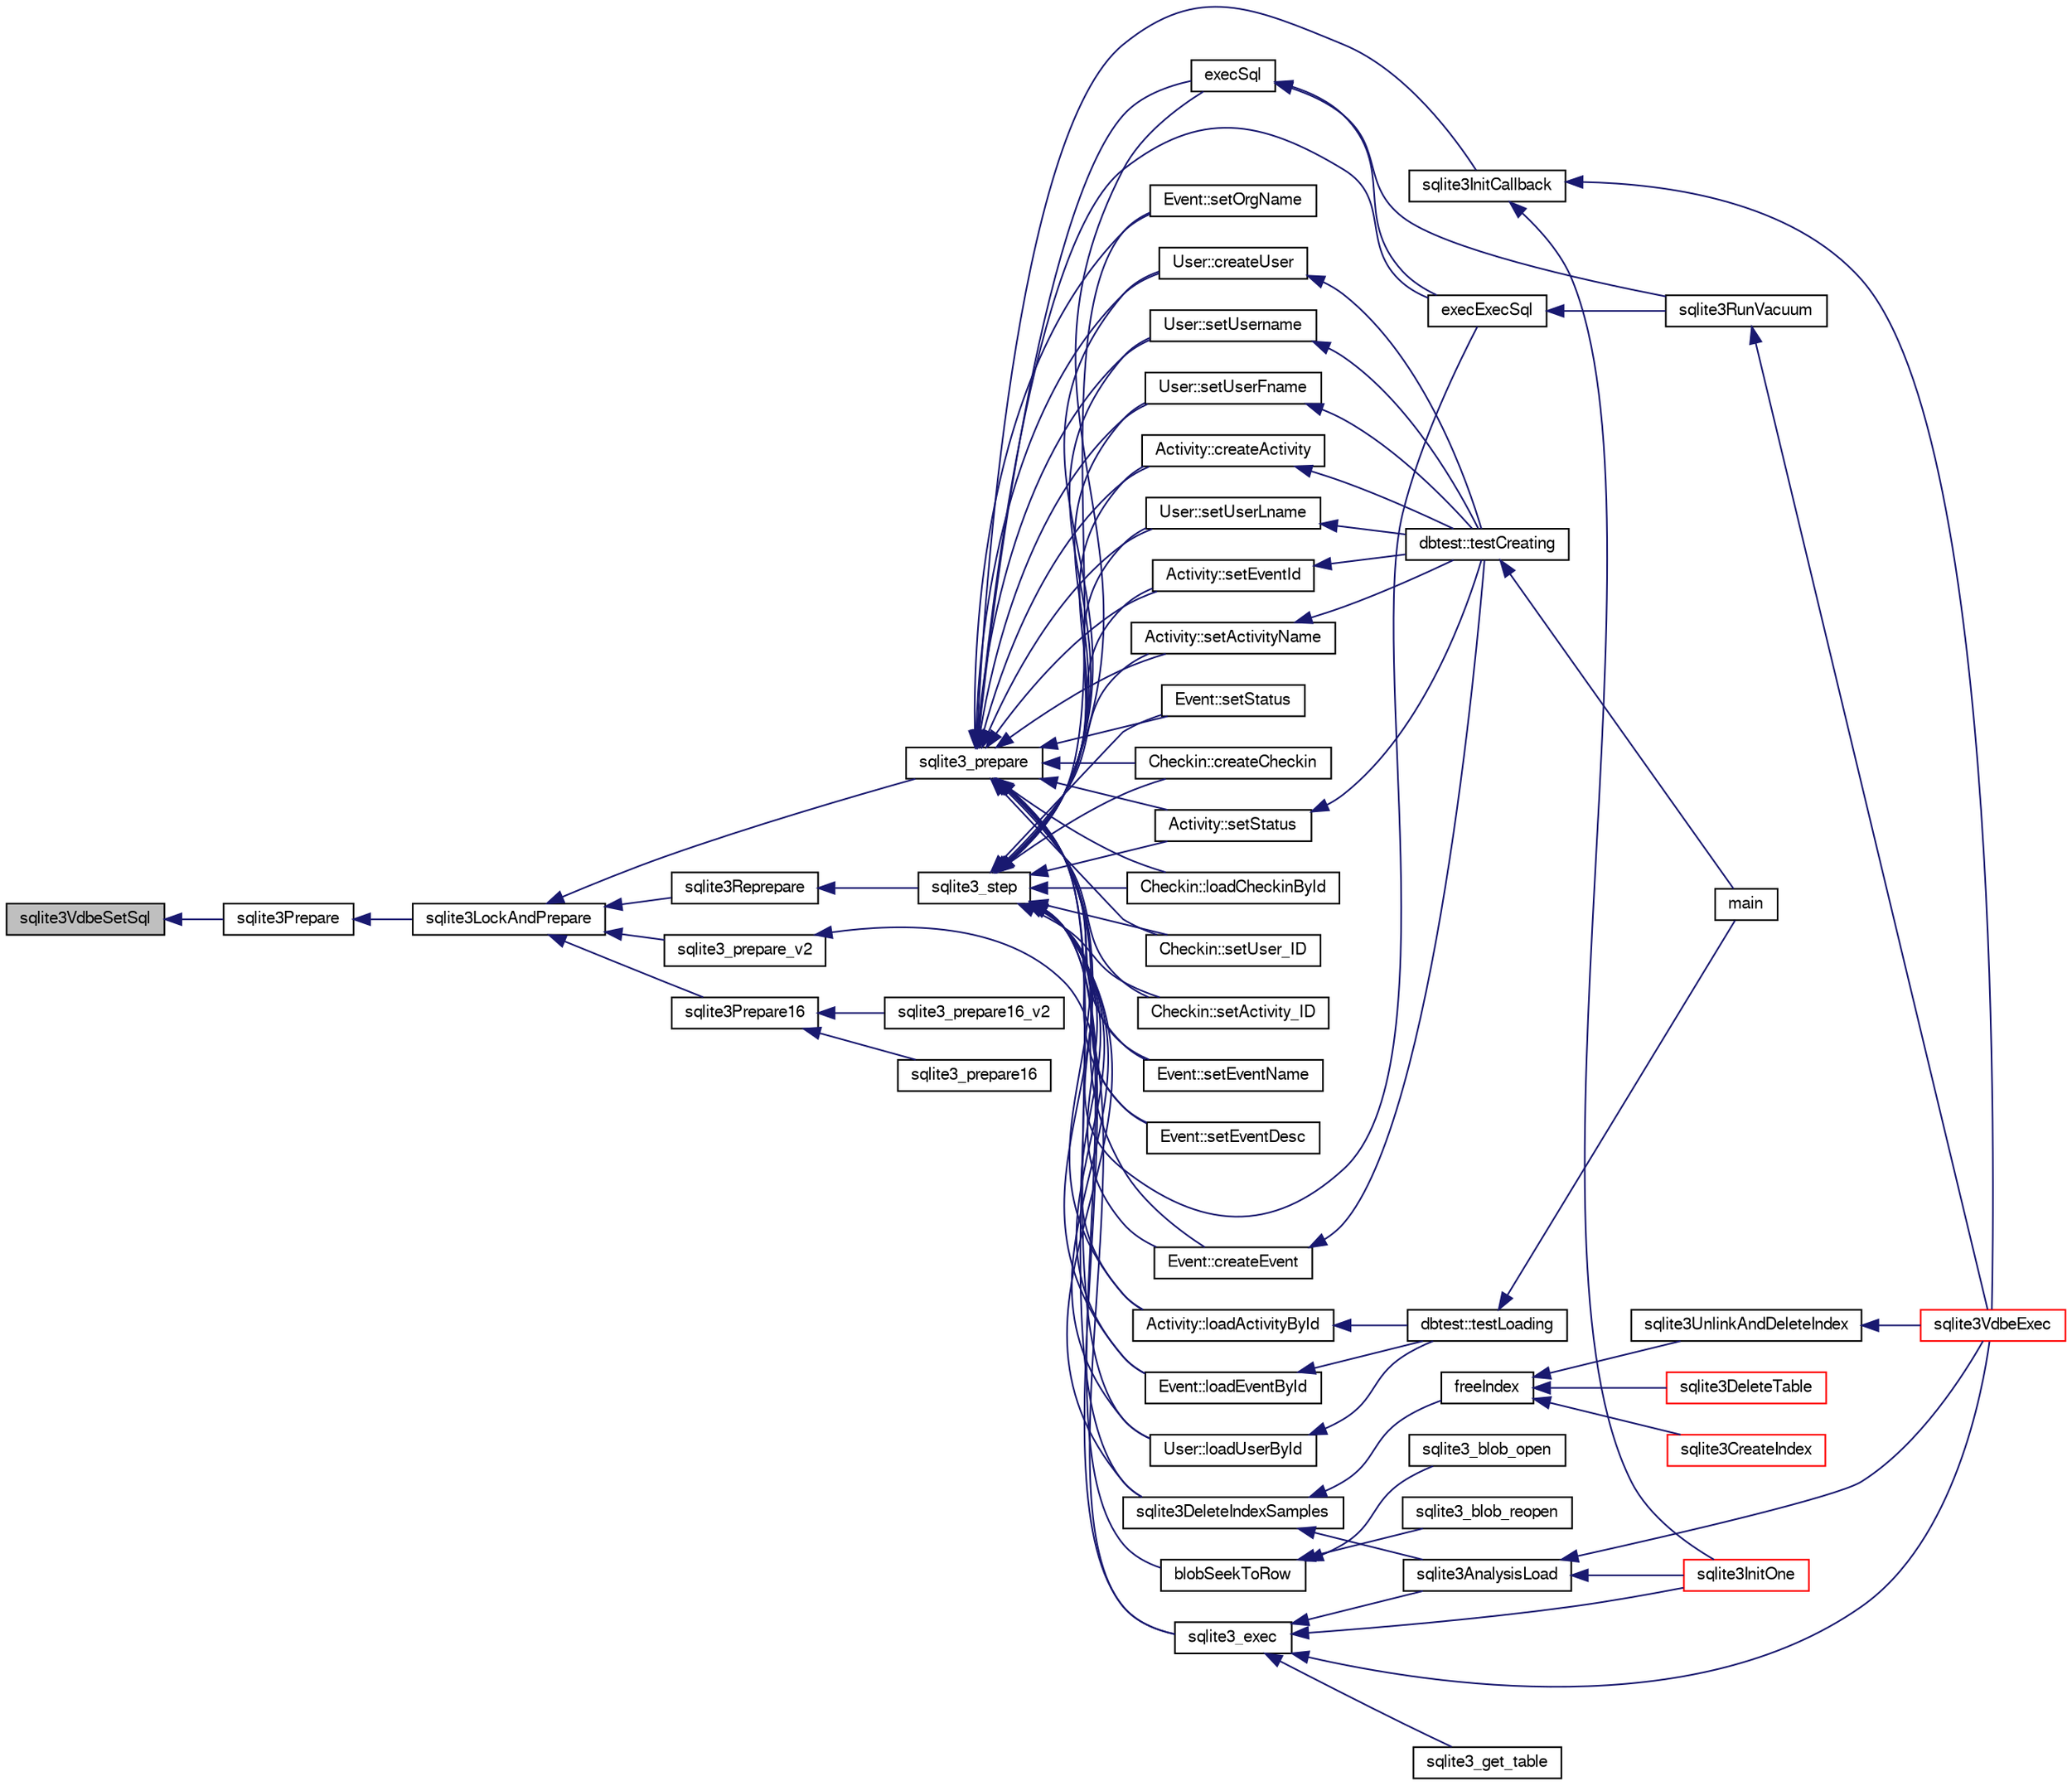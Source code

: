 digraph "sqlite3VdbeSetSql"
{
  edge [fontname="FreeSans",fontsize="10",labelfontname="FreeSans",labelfontsize="10"];
  node [fontname="FreeSans",fontsize="10",shape=record];
  rankdir="LR";
  Node791497 [label="sqlite3VdbeSetSql",height=0.2,width=0.4,color="black", fillcolor="grey75", style="filled", fontcolor="black"];
  Node791497 -> Node791498 [dir="back",color="midnightblue",fontsize="10",style="solid",fontname="FreeSans"];
  Node791498 [label="sqlite3Prepare",height=0.2,width=0.4,color="black", fillcolor="white", style="filled",URL="$sqlite3_8c.html#acb25890858d0bf4b12eb7aae569f0c7b"];
  Node791498 -> Node791499 [dir="back",color="midnightblue",fontsize="10",style="solid",fontname="FreeSans"];
  Node791499 [label="sqlite3LockAndPrepare",height=0.2,width=0.4,color="black", fillcolor="white", style="filled",URL="$sqlite3_8c.html#a5db1ec5589aa2b02c6d979211a8789bd"];
  Node791499 -> Node791500 [dir="back",color="midnightblue",fontsize="10",style="solid",fontname="FreeSans"];
  Node791500 [label="sqlite3Reprepare",height=0.2,width=0.4,color="black", fillcolor="white", style="filled",URL="$sqlite3_8c.html#a7e2f7299cc947d07e782f6ac561fa937"];
  Node791500 -> Node791501 [dir="back",color="midnightblue",fontsize="10",style="solid",fontname="FreeSans"];
  Node791501 [label="sqlite3_step",height=0.2,width=0.4,color="black", fillcolor="white", style="filled",URL="$sqlite3_8h.html#ac1e491ce36b7471eb28387f7d3c74334"];
  Node791501 -> Node791502 [dir="back",color="midnightblue",fontsize="10",style="solid",fontname="FreeSans"];
  Node791502 [label="Activity::createActivity",height=0.2,width=0.4,color="black", fillcolor="white", style="filled",URL="$classActivity.html#a813cc5e52c14ab49b39014c134e3425b"];
  Node791502 -> Node791503 [dir="back",color="midnightblue",fontsize="10",style="solid",fontname="FreeSans"];
  Node791503 [label="dbtest::testCreating",height=0.2,width=0.4,color="black", fillcolor="white", style="filled",URL="$classdbtest.html#a8193e88a7df657069c8a6bd09c8243b7"];
  Node791503 -> Node791504 [dir="back",color="midnightblue",fontsize="10",style="solid",fontname="FreeSans"];
  Node791504 [label="main",height=0.2,width=0.4,color="black", fillcolor="white", style="filled",URL="$test_8cpp.html#ae66f6b31b5ad750f1fe042a706a4e3d4"];
  Node791501 -> Node791505 [dir="back",color="midnightblue",fontsize="10",style="solid",fontname="FreeSans"];
  Node791505 [label="Activity::loadActivityById",height=0.2,width=0.4,color="black", fillcolor="white", style="filled",URL="$classActivity.html#abe4ffb4f08a47212ebf9013259d9e7fd"];
  Node791505 -> Node791506 [dir="back",color="midnightblue",fontsize="10",style="solid",fontname="FreeSans"];
  Node791506 [label="dbtest::testLoading",height=0.2,width=0.4,color="black", fillcolor="white", style="filled",URL="$classdbtest.html#a6f98d82a2c8e2b9040848763504ddae1"];
  Node791506 -> Node791504 [dir="back",color="midnightblue",fontsize="10",style="solid",fontname="FreeSans"];
  Node791501 -> Node791507 [dir="back",color="midnightblue",fontsize="10",style="solid",fontname="FreeSans"];
  Node791507 [label="Activity::setEventId",height=0.2,width=0.4,color="black", fillcolor="white", style="filled",URL="$classActivity.html#adb1d0fd0d08f473e068f0a4086bfa9ca"];
  Node791507 -> Node791503 [dir="back",color="midnightblue",fontsize="10",style="solid",fontname="FreeSans"];
  Node791501 -> Node791508 [dir="back",color="midnightblue",fontsize="10",style="solid",fontname="FreeSans"];
  Node791508 [label="Activity::setActivityName",height=0.2,width=0.4,color="black", fillcolor="white", style="filled",URL="$classActivity.html#a62dc3737b33915a36086f9dd26d16a81"];
  Node791508 -> Node791503 [dir="back",color="midnightblue",fontsize="10",style="solid",fontname="FreeSans"];
  Node791501 -> Node791509 [dir="back",color="midnightblue",fontsize="10",style="solid",fontname="FreeSans"];
  Node791509 [label="Activity::setStatus",height=0.2,width=0.4,color="black", fillcolor="white", style="filled",URL="$classActivity.html#af618135a7738f4d2a7ee147a8ef912ea"];
  Node791509 -> Node791503 [dir="back",color="midnightblue",fontsize="10",style="solid",fontname="FreeSans"];
  Node791501 -> Node791510 [dir="back",color="midnightblue",fontsize="10",style="solid",fontname="FreeSans"];
  Node791510 [label="Checkin::createCheckin",height=0.2,width=0.4,color="black", fillcolor="white", style="filled",URL="$classCheckin.html#a4e40acdf7fff0e607f6de4f24f3a163c"];
  Node791501 -> Node791511 [dir="back",color="midnightblue",fontsize="10",style="solid",fontname="FreeSans"];
  Node791511 [label="Checkin::loadCheckinById",height=0.2,width=0.4,color="black", fillcolor="white", style="filled",URL="$classCheckin.html#a3461f70ea6c68475225f2a07f78a21e0"];
  Node791501 -> Node791512 [dir="back",color="midnightblue",fontsize="10",style="solid",fontname="FreeSans"];
  Node791512 [label="Checkin::setUser_ID",height=0.2,width=0.4,color="black", fillcolor="white", style="filled",URL="$classCheckin.html#a76ab640f4f912876dbebf183db5359c6"];
  Node791501 -> Node791513 [dir="back",color="midnightblue",fontsize="10",style="solid",fontname="FreeSans"];
  Node791513 [label="Checkin::setActivity_ID",height=0.2,width=0.4,color="black", fillcolor="white", style="filled",URL="$classCheckin.html#ab2ff3ec2604ec73a42af25874a00b232"];
  Node791501 -> Node791514 [dir="back",color="midnightblue",fontsize="10",style="solid",fontname="FreeSans"];
  Node791514 [label="Event::createEvent",height=0.2,width=0.4,color="black", fillcolor="white", style="filled",URL="$classEvent.html#a77adb9f4a46ffb32c2d931f0691f5903"];
  Node791514 -> Node791503 [dir="back",color="midnightblue",fontsize="10",style="solid",fontname="FreeSans"];
  Node791501 -> Node791515 [dir="back",color="midnightblue",fontsize="10",style="solid",fontname="FreeSans"];
  Node791515 [label="Event::loadEventById",height=0.2,width=0.4,color="black", fillcolor="white", style="filled",URL="$classEvent.html#afa66cea33f722dbeecb69cc98fdea055"];
  Node791515 -> Node791506 [dir="back",color="midnightblue",fontsize="10",style="solid",fontname="FreeSans"];
  Node791501 -> Node791516 [dir="back",color="midnightblue",fontsize="10",style="solid",fontname="FreeSans"];
  Node791516 [label="Event::setEventName",height=0.2,width=0.4,color="black", fillcolor="white", style="filled",URL="$classEvent.html#a10596b6ca077df05184e30d62b08729d"];
  Node791501 -> Node791517 [dir="back",color="midnightblue",fontsize="10",style="solid",fontname="FreeSans"];
  Node791517 [label="Event::setEventDesc",height=0.2,width=0.4,color="black", fillcolor="white", style="filled",URL="$classEvent.html#ae36b8377dcae792f1c5c4726024c981b"];
  Node791501 -> Node791518 [dir="back",color="midnightblue",fontsize="10",style="solid",fontname="FreeSans"];
  Node791518 [label="Event::setOrgName",height=0.2,width=0.4,color="black", fillcolor="white", style="filled",URL="$classEvent.html#a19aac0f776bd764563a54977656cf680"];
  Node791501 -> Node791519 [dir="back",color="midnightblue",fontsize="10",style="solid",fontname="FreeSans"];
  Node791519 [label="Event::setStatus",height=0.2,width=0.4,color="black", fillcolor="white", style="filled",URL="$classEvent.html#ab0a6b9285af0f4172eb841e2b80f8972"];
  Node791501 -> Node791520 [dir="back",color="midnightblue",fontsize="10",style="solid",fontname="FreeSans"];
  Node791520 [label="blobSeekToRow",height=0.2,width=0.4,color="black", fillcolor="white", style="filled",URL="$sqlite3_8c.html#afff57e13332b98c8a44a7cebe38962ab"];
  Node791520 -> Node791521 [dir="back",color="midnightblue",fontsize="10",style="solid",fontname="FreeSans"];
  Node791521 [label="sqlite3_blob_open",height=0.2,width=0.4,color="black", fillcolor="white", style="filled",URL="$sqlite3_8h.html#adb8ad839a5bdd62a43785132bc7dd518"];
  Node791520 -> Node791522 [dir="back",color="midnightblue",fontsize="10",style="solid",fontname="FreeSans"];
  Node791522 [label="sqlite3_blob_reopen",height=0.2,width=0.4,color="black", fillcolor="white", style="filled",URL="$sqlite3_8h.html#abc77c24fdc0150138490359a94360f7e"];
  Node791501 -> Node791523 [dir="back",color="midnightblue",fontsize="10",style="solid",fontname="FreeSans"];
  Node791523 [label="sqlite3DeleteIndexSamples",height=0.2,width=0.4,color="black", fillcolor="white", style="filled",URL="$sqlite3_8c.html#aaeda0302fbf61397ec009f65bed047ef"];
  Node791523 -> Node791524 [dir="back",color="midnightblue",fontsize="10",style="solid",fontname="FreeSans"];
  Node791524 [label="sqlite3AnalysisLoad",height=0.2,width=0.4,color="black", fillcolor="white", style="filled",URL="$sqlite3_8c.html#a48a2301c27e1d3d68708b9b8761b5a01"];
  Node791524 -> Node791525 [dir="back",color="midnightblue",fontsize="10",style="solid",fontname="FreeSans"];
  Node791525 [label="sqlite3VdbeExec",height=0.2,width=0.4,color="red", fillcolor="white", style="filled",URL="$sqlite3_8c.html#a8ce40a614bdc56719c4d642b1e4dfb21"];
  Node791524 -> Node791527 [dir="back",color="midnightblue",fontsize="10",style="solid",fontname="FreeSans"];
  Node791527 [label="sqlite3InitOne",height=0.2,width=0.4,color="red", fillcolor="white", style="filled",URL="$sqlite3_8c.html#ac4318b25df65269906b0379251fe9b85"];
  Node791523 -> Node791628 [dir="back",color="midnightblue",fontsize="10",style="solid",fontname="FreeSans"];
  Node791628 [label="freeIndex",height=0.2,width=0.4,color="black", fillcolor="white", style="filled",URL="$sqlite3_8c.html#a00907c99c18d5bcb9d0b38c077146c31"];
  Node791628 -> Node791629 [dir="back",color="midnightblue",fontsize="10",style="solid",fontname="FreeSans"];
  Node791629 [label="sqlite3UnlinkAndDeleteIndex",height=0.2,width=0.4,color="black", fillcolor="white", style="filled",URL="$sqlite3_8c.html#a889f2dcb438c56db37a6d61e9f25e244"];
  Node791629 -> Node791525 [dir="back",color="midnightblue",fontsize="10",style="solid",fontname="FreeSans"];
  Node791628 -> Node791630 [dir="back",color="midnightblue",fontsize="10",style="solid",fontname="FreeSans"];
  Node791630 [label="sqlite3DeleteTable",height=0.2,width=0.4,color="red", fillcolor="white", style="filled",URL="$sqlite3_8c.html#a7fd3d507375a381a3807f92735318973"];
  Node791628 -> Node791540 [dir="back",color="midnightblue",fontsize="10",style="solid",fontname="FreeSans"];
  Node791540 [label="sqlite3CreateIndex",height=0.2,width=0.4,color="red", fillcolor="white", style="filled",URL="$sqlite3_8c.html#a8dbe5e590ab6c58a8c45f34f7c81e825"];
  Node791501 -> Node791711 [dir="back",color="midnightblue",fontsize="10",style="solid",fontname="FreeSans"];
  Node791711 [label="sqlite3_exec",height=0.2,width=0.4,color="black", fillcolor="white", style="filled",URL="$sqlite3_8h.html#a97487ec8150e0bcc8fa392ab8f0e24db"];
  Node791711 -> Node791525 [dir="back",color="midnightblue",fontsize="10",style="solid",fontname="FreeSans"];
  Node791711 -> Node791524 [dir="back",color="midnightblue",fontsize="10",style="solid",fontname="FreeSans"];
  Node791711 -> Node791527 [dir="back",color="midnightblue",fontsize="10",style="solid",fontname="FreeSans"];
  Node791711 -> Node791712 [dir="back",color="midnightblue",fontsize="10",style="solid",fontname="FreeSans"];
  Node791712 [label="sqlite3_get_table",height=0.2,width=0.4,color="black", fillcolor="white", style="filled",URL="$sqlite3_8h.html#a5effeac4e12df57beaa35c5be1f61579"];
  Node791501 -> Node791714 [dir="back",color="midnightblue",fontsize="10",style="solid",fontname="FreeSans"];
  Node791714 [label="execSql",height=0.2,width=0.4,color="black", fillcolor="white", style="filled",URL="$sqlite3_8c.html#a7d16651b98a110662f4c265eff0246cb"];
  Node791714 -> Node791715 [dir="back",color="midnightblue",fontsize="10",style="solid",fontname="FreeSans"];
  Node791715 [label="execExecSql",height=0.2,width=0.4,color="black", fillcolor="white", style="filled",URL="$sqlite3_8c.html#ac1be09a6c047f21133d16378d301e0d4"];
  Node791715 -> Node791697 [dir="back",color="midnightblue",fontsize="10",style="solid",fontname="FreeSans"];
  Node791697 [label="sqlite3RunVacuum",height=0.2,width=0.4,color="black", fillcolor="white", style="filled",URL="$sqlite3_8c.html#a5e83ddc7b3e7e8e79ad5d1fc92de1d2f"];
  Node791697 -> Node791525 [dir="back",color="midnightblue",fontsize="10",style="solid",fontname="FreeSans"];
  Node791714 -> Node791697 [dir="back",color="midnightblue",fontsize="10",style="solid",fontname="FreeSans"];
  Node791501 -> Node791715 [dir="back",color="midnightblue",fontsize="10",style="solid",fontname="FreeSans"];
  Node791501 -> Node791717 [dir="back",color="midnightblue",fontsize="10",style="solid",fontname="FreeSans"];
  Node791717 [label="User::createUser",height=0.2,width=0.4,color="black", fillcolor="white", style="filled",URL="$classUser.html#a22ed673939e8cc0a136130b809bba513"];
  Node791717 -> Node791503 [dir="back",color="midnightblue",fontsize="10",style="solid",fontname="FreeSans"];
  Node791501 -> Node791750 [dir="back",color="midnightblue",fontsize="10",style="solid",fontname="FreeSans"];
  Node791750 [label="User::loadUserById",height=0.2,width=0.4,color="black", fillcolor="white", style="filled",URL="$classUser.html#a863377665b7fb83c5547dcf9727f5092"];
  Node791750 -> Node791506 [dir="back",color="midnightblue",fontsize="10",style="solid",fontname="FreeSans"];
  Node791501 -> Node791751 [dir="back",color="midnightblue",fontsize="10",style="solid",fontname="FreeSans"];
  Node791751 [label="User::setUsername",height=0.2,width=0.4,color="black", fillcolor="white", style="filled",URL="$classUser.html#aa0497022a136cb78de785b0a39ae60b1"];
  Node791751 -> Node791503 [dir="back",color="midnightblue",fontsize="10",style="solid",fontname="FreeSans"];
  Node791501 -> Node791752 [dir="back",color="midnightblue",fontsize="10",style="solid",fontname="FreeSans"];
  Node791752 [label="User::setUserFname",height=0.2,width=0.4,color="black", fillcolor="white", style="filled",URL="$classUser.html#a72657eb55cd0ca437b4841a43f19912f"];
  Node791752 -> Node791503 [dir="back",color="midnightblue",fontsize="10",style="solid",fontname="FreeSans"];
  Node791501 -> Node791753 [dir="back",color="midnightblue",fontsize="10",style="solid",fontname="FreeSans"];
  Node791753 [label="User::setUserLname",height=0.2,width=0.4,color="black", fillcolor="white", style="filled",URL="$classUser.html#aa25973387e5afe1aa6f60dd6545e33b5"];
  Node791753 -> Node791503 [dir="back",color="midnightblue",fontsize="10",style="solid",fontname="FreeSans"];
  Node791499 -> Node791754 [dir="back",color="midnightblue",fontsize="10",style="solid",fontname="FreeSans"];
  Node791754 [label="sqlite3_prepare",height=0.2,width=0.4,color="black", fillcolor="white", style="filled",URL="$sqlite3_8h.html#a8c39e7b9dbeff01f0a399b46d4b29f1c"];
  Node791754 -> Node791502 [dir="back",color="midnightblue",fontsize="10",style="solid",fontname="FreeSans"];
  Node791754 -> Node791505 [dir="back",color="midnightblue",fontsize="10",style="solid",fontname="FreeSans"];
  Node791754 -> Node791507 [dir="back",color="midnightblue",fontsize="10",style="solid",fontname="FreeSans"];
  Node791754 -> Node791508 [dir="back",color="midnightblue",fontsize="10",style="solid",fontname="FreeSans"];
  Node791754 -> Node791509 [dir="back",color="midnightblue",fontsize="10",style="solid",fontname="FreeSans"];
  Node791754 -> Node791510 [dir="back",color="midnightblue",fontsize="10",style="solid",fontname="FreeSans"];
  Node791754 -> Node791511 [dir="back",color="midnightblue",fontsize="10",style="solid",fontname="FreeSans"];
  Node791754 -> Node791512 [dir="back",color="midnightblue",fontsize="10",style="solid",fontname="FreeSans"];
  Node791754 -> Node791513 [dir="back",color="midnightblue",fontsize="10",style="solid",fontname="FreeSans"];
  Node791754 -> Node791514 [dir="back",color="midnightblue",fontsize="10",style="solid",fontname="FreeSans"];
  Node791754 -> Node791515 [dir="back",color="midnightblue",fontsize="10",style="solid",fontname="FreeSans"];
  Node791754 -> Node791516 [dir="back",color="midnightblue",fontsize="10",style="solid",fontname="FreeSans"];
  Node791754 -> Node791517 [dir="back",color="midnightblue",fontsize="10",style="solid",fontname="FreeSans"];
  Node791754 -> Node791518 [dir="back",color="midnightblue",fontsize="10",style="solid",fontname="FreeSans"];
  Node791754 -> Node791519 [dir="back",color="midnightblue",fontsize="10",style="solid",fontname="FreeSans"];
  Node791754 -> Node791523 [dir="back",color="midnightblue",fontsize="10",style="solid",fontname="FreeSans"];
  Node791754 -> Node791707 [dir="back",color="midnightblue",fontsize="10",style="solid",fontname="FreeSans"];
  Node791707 [label="sqlite3InitCallback",height=0.2,width=0.4,color="black", fillcolor="white", style="filled",URL="$sqlite3_8c.html#a5183ff3c8b5311c7332250013ee018b3"];
  Node791707 -> Node791525 [dir="back",color="midnightblue",fontsize="10",style="solid",fontname="FreeSans"];
  Node791707 -> Node791527 [dir="back",color="midnightblue",fontsize="10",style="solid",fontname="FreeSans"];
  Node791754 -> Node791714 [dir="back",color="midnightblue",fontsize="10",style="solid",fontname="FreeSans"];
  Node791754 -> Node791715 [dir="back",color="midnightblue",fontsize="10",style="solid",fontname="FreeSans"];
  Node791754 -> Node791717 [dir="back",color="midnightblue",fontsize="10",style="solid",fontname="FreeSans"];
  Node791754 -> Node791750 [dir="back",color="midnightblue",fontsize="10",style="solid",fontname="FreeSans"];
  Node791754 -> Node791751 [dir="back",color="midnightblue",fontsize="10",style="solid",fontname="FreeSans"];
  Node791754 -> Node791752 [dir="back",color="midnightblue",fontsize="10",style="solid",fontname="FreeSans"];
  Node791754 -> Node791753 [dir="back",color="midnightblue",fontsize="10",style="solid",fontname="FreeSans"];
  Node791499 -> Node791755 [dir="back",color="midnightblue",fontsize="10",style="solid",fontname="FreeSans"];
  Node791755 [label="sqlite3_prepare_v2",height=0.2,width=0.4,color="black", fillcolor="white", style="filled",URL="$sqlite3_8h.html#a85d4203bb54c984c5325c2f5b3664985"];
  Node791755 -> Node791711 [dir="back",color="midnightblue",fontsize="10",style="solid",fontname="FreeSans"];
  Node791499 -> Node791756 [dir="back",color="midnightblue",fontsize="10",style="solid",fontname="FreeSans"];
  Node791756 [label="sqlite3Prepare16",height=0.2,width=0.4,color="black", fillcolor="white", style="filled",URL="$sqlite3_8c.html#a5842e6724b91885125f83c438da1f15b"];
  Node791756 -> Node791757 [dir="back",color="midnightblue",fontsize="10",style="solid",fontname="FreeSans"];
  Node791757 [label="sqlite3_prepare16",height=0.2,width=0.4,color="black", fillcolor="white", style="filled",URL="$sqlite3_8h.html#ad1651e0e1c121ec4027dbd419eb8daca"];
  Node791756 -> Node791758 [dir="back",color="midnightblue",fontsize="10",style="solid",fontname="FreeSans"];
  Node791758 [label="sqlite3_prepare16_v2",height=0.2,width=0.4,color="black", fillcolor="white", style="filled",URL="$sqlite3_8h.html#ad1768867c1e3f150ebafb122c244a228"];
}
